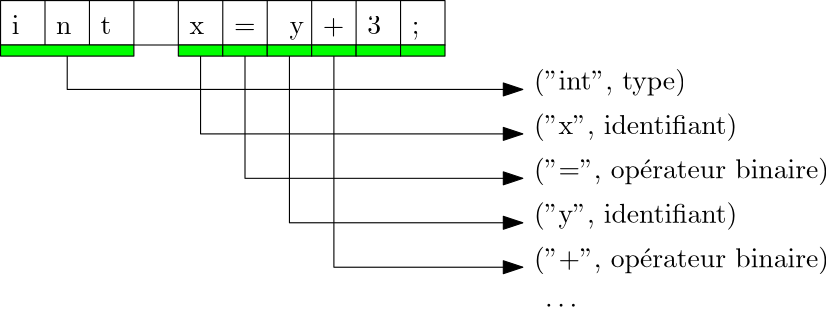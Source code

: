 <?xml version="1.0"?>
<!DOCTYPE ipe SYSTEM "ipe.dtd">
<ipe version="70107" creator="Ipe 7.1.8">
<info created="D:20150827154424" modified="D:20150827155038"/>
<ipestyle name="basic">
<symbol name="arrow/arc(spx)">
<path stroke="sym-stroke" fill="sym-stroke" pen="sym-pen">
0 0 m
-1 0.333 l
-1 -0.333 l
h
</path>
</symbol>
<symbol name="arrow/farc(spx)">
<path stroke="sym-stroke" fill="white" pen="sym-pen">
0 0 m
-1 0.333 l
-1 -0.333 l
h
</path>
</symbol>
<symbol name="arrow/ptarc(spx)">
<path stroke="sym-stroke" fill="sym-stroke" pen="sym-pen">
0 0 m
-1 0.333 l
-0.8 0 l
-1 -0.333 l
h
</path>
</symbol>
<symbol name="arrow/fptarc(spx)">
<path stroke="sym-stroke" fill="white" pen="sym-pen">
0 0 m
-1 0.333 l
-0.8 0 l
-1 -0.333 l
h
</path>
</symbol>
<symbol name="mark/circle(sx)" transformations="translations">
<path fill="sym-stroke">
0.6 0 0 0.6 0 0 e
0.4 0 0 0.4 0 0 e
</path>
</symbol>
<symbol name="mark/disk(sx)" transformations="translations">
<path fill="sym-stroke">
0.6 0 0 0.6 0 0 e
</path>
</symbol>
<symbol name="mark/fdisk(sfx)" transformations="translations">
<group>
<path fill="sym-fill">
0.5 0 0 0.5 0 0 e
</path>
<path fill="sym-stroke" fillrule="eofill">
0.6 0 0 0.6 0 0 e
0.4 0 0 0.4 0 0 e
</path>
</group>
</symbol>
<symbol name="mark/box(sx)" transformations="translations">
<path fill="sym-stroke" fillrule="eofill">
-0.6 -0.6 m
0.6 -0.6 l
0.6 0.6 l
-0.6 0.6 l
h
-0.4 -0.4 m
0.4 -0.4 l
0.4 0.4 l
-0.4 0.4 l
h
</path>
</symbol>
<symbol name="mark/square(sx)" transformations="translations">
<path fill="sym-stroke">
-0.6 -0.6 m
0.6 -0.6 l
0.6 0.6 l
-0.6 0.6 l
h
</path>
</symbol>
<symbol name="mark/fsquare(sfx)" transformations="translations">
<group>
<path fill="sym-fill">
-0.5 -0.5 m
0.5 -0.5 l
0.5 0.5 l
-0.5 0.5 l
h
</path>
<path fill="sym-stroke" fillrule="eofill">
-0.6 -0.6 m
0.6 -0.6 l
0.6 0.6 l
-0.6 0.6 l
h
-0.4 -0.4 m
0.4 -0.4 l
0.4 0.4 l
-0.4 0.4 l
h
</path>
</group>
</symbol>
<symbol name="mark/cross(sx)" transformations="translations">
<group>
<path fill="sym-stroke">
-0.43 -0.57 m
0.57 0.43 l
0.43 0.57 l
-0.57 -0.43 l
h
</path>
<path fill="sym-stroke">
-0.43 0.57 m
0.57 -0.43 l
0.43 -0.57 l
-0.57 0.43 l
h
</path>
</group>
</symbol>
<symbol name="arrow/fnormal(spx)">
<path stroke="sym-stroke" fill="white" pen="sym-pen">
0 0 m
-1 0.333 l
-1 -0.333 l
h
</path>
</symbol>
<symbol name="arrow/pointed(spx)">
<path stroke="sym-stroke" fill="sym-stroke" pen="sym-pen">
0 0 m
-1 0.333 l
-0.8 0 l
-1 -0.333 l
h
</path>
</symbol>
<symbol name="arrow/fpointed(spx)">
<path stroke="sym-stroke" fill="white" pen="sym-pen">
0 0 m
-1 0.333 l
-0.8 0 l
-1 -0.333 l
h
</path>
</symbol>
<symbol name="arrow/linear(spx)">
<path stroke="sym-stroke" pen="sym-pen">
-1 0.333 m
0 0 l
-1 -0.333 l
</path>
</symbol>
<symbol name="arrow/fdouble(spx)">
<path stroke="sym-stroke" fill="white" pen="sym-pen">
0 0 m
-1 0.333 l
-1 -0.333 l
h
-1 0 m
-2 0.333 l
-2 -0.333 l
h
</path>
</symbol>
<symbol name="arrow/double(spx)">
<path stroke="sym-stroke" fill="sym-stroke" pen="sym-pen">
0 0 m
-1 0.333 l
-1 -0.333 l
h
-1 0 m
-2 0.333 l
-2 -0.333 l
h
</path>
</symbol>
<pen name="heavier" value="0.8"/>
<pen name="fat" value="1.2"/>
<pen name="ultrafat" value="2"/>
<symbolsize name="large" value="5"/>
<symbolsize name="small" value="2"/>
<symbolsize name="tiny" value="1.1"/>
<arrowsize name="large" value="10"/>
<arrowsize name="small" value="5"/>
<arrowsize name="tiny" value="3"/>
<color name="red" value="1 0 0"/>
<color name="green" value="0 1 0"/>
<color name="blue" value="0 0 1"/>
<color name="yellow" value="1 1 0"/>
<color name="orange" value="1 0.647 0"/>
<color name="gold" value="1 0.843 0"/>
<color name="purple" value="0.627 0.125 0.941"/>
<color name="gray" value="0.745"/>
<color name="brown" value="0.647 0.165 0.165"/>
<color name="navy" value="0 0 0.502"/>
<color name="pink" value="1 0.753 0.796"/>
<color name="seagreen" value="0.18 0.545 0.341"/>
<color name="turquoise" value="0.251 0.878 0.816"/>
<color name="violet" value="0.933 0.51 0.933"/>
<color name="darkblue" value="0 0 0.545"/>
<color name="darkcyan" value="0 0.545 0.545"/>
<color name="darkgray" value="0.663"/>
<color name="darkgreen" value="0 0.392 0"/>
<color name="darkmagenta" value="0.545 0 0.545"/>
<color name="darkorange" value="1 0.549 0"/>
<color name="darkred" value="0.545 0 0"/>
<color name="lightblue" value="0.678 0.847 0.902"/>
<color name="lightcyan" value="0.878 1 1"/>
<color name="lightgray" value="0.827"/>
<color name="lightgreen" value="0.565 0.933 0.565"/>
<color name="lightyellow" value="1 1 0.878"/>
<dashstyle name="dashed" value="[4] 0"/>
<dashstyle name="dotted" value="[1 3] 0"/>
<dashstyle name="dash dotted" value="[4 2 1 2] 0"/>
<dashstyle name="dash dot dotted" value="[4 2 1 2 1 2] 0"/>
<textsize name="large" value="\large"/>
<textsize name="Large" value="\Large"/>
<textsize name="LARGE" value="\LARGE"/>
<textsize name="huge" value="\huge"/>
<textsize name="Huge" value="\Huge"/>
<textsize name="small" value="\small"/>
<textsize name="footnote" value="\footnotesize"/>
<textsize name="tiny" value="\tiny"/>
<textstyle name="center" begin="\begin{center}" end="\end{center}"/>
<textstyle name="itemize" begin="\begin{itemize}" end="\end{itemize}"/>
<textstyle name="item" begin="\begin{itemize}\item{}" end="\end{itemize}"/>
<gridsize name="4 pts" value="4"/>
<gridsize name="8 pts (~3 mm)" value="8"/>
<gridsize name="16 pts (~6 mm)" value="16"/>
<gridsize name="32 pts (~12 mm)" value="32"/>
<gridsize name="10 pts (~3.5 mm)" value="10"/>
<gridsize name="20 pts (~7 mm)" value="20"/>
<gridsize name="14 pts (~5 mm)" value="14"/>
<gridsize name="28 pts (~10 mm)" value="28"/>
<gridsize name="56 pts (~20 mm)" value="56"/>
<anglesize name="90 deg" value="90"/>
<anglesize name="60 deg" value="60"/>
<anglesize name="45 deg" value="45"/>
<anglesize name="30 deg" value="30"/>
<anglesize name="22.5 deg" value="22.5"/>
<tiling name="falling" angle="-60" step="4" width="1"/>
<tiling name="rising" angle="30" step="4" width="1"/>
</ipestyle>
<page>
<layer name="alpha"/>
<view layers="alpha" active="alpha"/>
<path layer="alpha" stroke="black">
128 768 m
128 752 l
288 752 l
288 768 l
h
</path>
<text transformations="translations" pos="132 756" stroke="black" type="label" width="2.767" height="6.654" depth="0" valign="baseline">i</text>
<text transformations="translations" pos="148 756" stroke="black" type="label" width="5.535" height="4.289" depth="0" valign="baseline">n</text>
<text transformations="translations" pos="164 756" stroke="black" type="label" width="3.874" height="6.128" depth="0" valign="baseline">t</text>
<text matrix="1 0 0 1 -4 0" transformations="translations" pos="200 756" stroke="black" type="label" width="5.258" height="4.289" depth="0" valign="baseline">x</text>
<text transformations="translations" pos="212 756" stroke="black" type="label" width="7.749" height="3.655" depth="0" valign="baseline">=</text>
<text transformations="translations" pos="232 756" stroke="black" type="label" width="5.258" height="4.297" depth="1.93" valign="baseline">y</text>
<text transformations="translations" pos="244 756" stroke="black" type="label" width="7.749" height="5.812" depth="0.83" valign="baseline">+</text>
<text transformations="translations" pos="260 756" stroke="black" type="label" width="4.981" height="6.42" depth="0" valign="baseline">3</text>
<text transformations="translations" pos="276 756" stroke="black" type="label" width="2.767" height="4.297" depth="1.93" valign="baseline">;</text>
<path stroke="black">
144 768 m
144 752 l
</path>
<path matrix="1 0 0 1 16 0" stroke="black">
144 768 m
144 752 l
</path>
<path matrix="1 0 0 1 32 0" stroke="black">
144 768 m
144 752 l
</path>
<path matrix="1 0 0 1 48 0" stroke="black">
144 768 m
144 752 l
</path>
<path matrix="1 0 0 1 64 0" stroke="black">
144 768 m
144 752 l
</path>
<path matrix="1 0 0 1 80 0" stroke="black">
144 768 m
144 752 l
</path>
<path matrix="1 0 0 1 96 0" stroke="black">
144 768 m
144 752 l
</path>
<path matrix="1 0 0 1 112 0" stroke="black">
144 768 m
144 752 l
</path>
<path matrix="1 0 0 1 128 0" stroke="black">
144 768 m
144 752 l
</path>
<path stroke="black" fill="0 1 0">
128 752 m
128 748 l
176 748 l
176 752 l
h
</path>
<path stroke="black" arrow="normal/normal">
152 748 m
152 736 l
316 736 l
</path>
<text matrix="1 0 0 1 20 0" transformations="translations" pos="300 736" stroke="black" type="label" width="54.795" height="7.473" depth="2.49" valign="baseline">(&quot;int&quot;, type)</text>
<path stroke="black" fill="0 1 0">
192 752 m
192 748 l
208 748 l
208 752 l
h
</path>
<text matrix="1 0 0 1 20 -16" transformations="translations" pos="300 736" stroke="black" type="label" width="73.336" height="7.473" depth="2.49" valign="baseline">(&quot;x&quot;, identifiant)</text>
<path stroke="black" arrow="normal/normal">
200 748 m
200 720 l
316 720 l
</path>
<path matrix="1 0 0 1 16 0" stroke="black" fill="0 1 0">
192 752 m
192 748 l
208 748 l
208 752 l
h
</path>
<path matrix="1 0 0 1 32 0" stroke="black" fill="0 1 0">
192 752 m
192 748 l
208 748 l
208 752 l
h
</path>
<path matrix="1 0 0 1 48 0" stroke="black" fill="0 1 0">
192 752 m
192 748 l
208 748 l
208 752 l
h
</path>
<path matrix="1 0 0 1 64 0" stroke="black" fill="0 1 0">
192 752 m
192 748 l
208 748 l
208 752 l
h
</path>
<path matrix="1 0 0 1 80 0" stroke="black" fill="0 1 0">
192 752 m
192 748 l
208 748 l
208 752 l
h
</path>
<path stroke="black" arrow="normal/normal">
216 748 m
216 704 l
316 704 l
</path>
<text matrix="1 0 0 1 20 -32" transformations="translations" pos="300 736" stroke="black" type="label" width="106.351" height="7.473" depth="2.49" valign="baseline">(&quot;=&quot;, op{\&apos;e}rateur binaire)</text>
<path stroke="black" arrow="normal/normal">
232 748 m
232 688 l
316 688 l
</path>
<text matrix="1 0 0 1 20 -48" transformations="translations" pos="300 736" stroke="black" type="label" width="73.336" height="7.473" depth="2.49" valign="baseline">(&quot;y&quot;, identifiant)</text>
<path stroke="black" arrow="normal/normal">
248 748 m
248 672 l
316 672 l
</path>
<text matrix="1 0 0 1 20 -64" transformations="translations" pos="300 736" stroke="black" type="label" width="106.351" height="7.473" depth="2.49" valign="baseline">(&quot;+&quot;, op{\&apos;e}rateur binaire)</text>
<text matrix="1 0 0 1 8 -4" transformations="translations" pos="316 660" stroke="black" type="label" width="11.623" height="4.428" depth="0" valign="baseline">$\cdots$</text>
</page>
</ipe>
